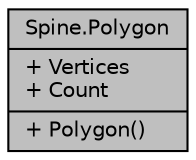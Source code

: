 digraph "Spine.Polygon"
{
 // LATEX_PDF_SIZE
  edge [fontname="Helvetica",fontsize="10",labelfontname="Helvetica",labelfontsize="10"];
  node [fontname="Helvetica",fontsize="10",shape=record];
  Node1 [label="{Spine.Polygon\n|+ Vertices\l+ Count\l|+ Polygon()\l}",height=0.2,width=0.4,color="black", fillcolor="grey75", style="filled", fontcolor="black",tooltip=" "];
}
